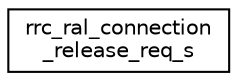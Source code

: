 digraph "Graphical Class Hierarchy"
{
 // LATEX_PDF_SIZE
  edge [fontname="Helvetica",fontsize="10",labelfontname="Helvetica",labelfontsize="10"];
  node [fontname="Helvetica",fontsize="10",shape=record];
  rankdir="LR";
  Node0 [label="rrc_ral_connection\l_release_req_s",height=0.2,width=0.4,color="black", fillcolor="white", style="filled",URL="$structrrc__ral__connection__release__req__s.html",tooltip=" "];
}
